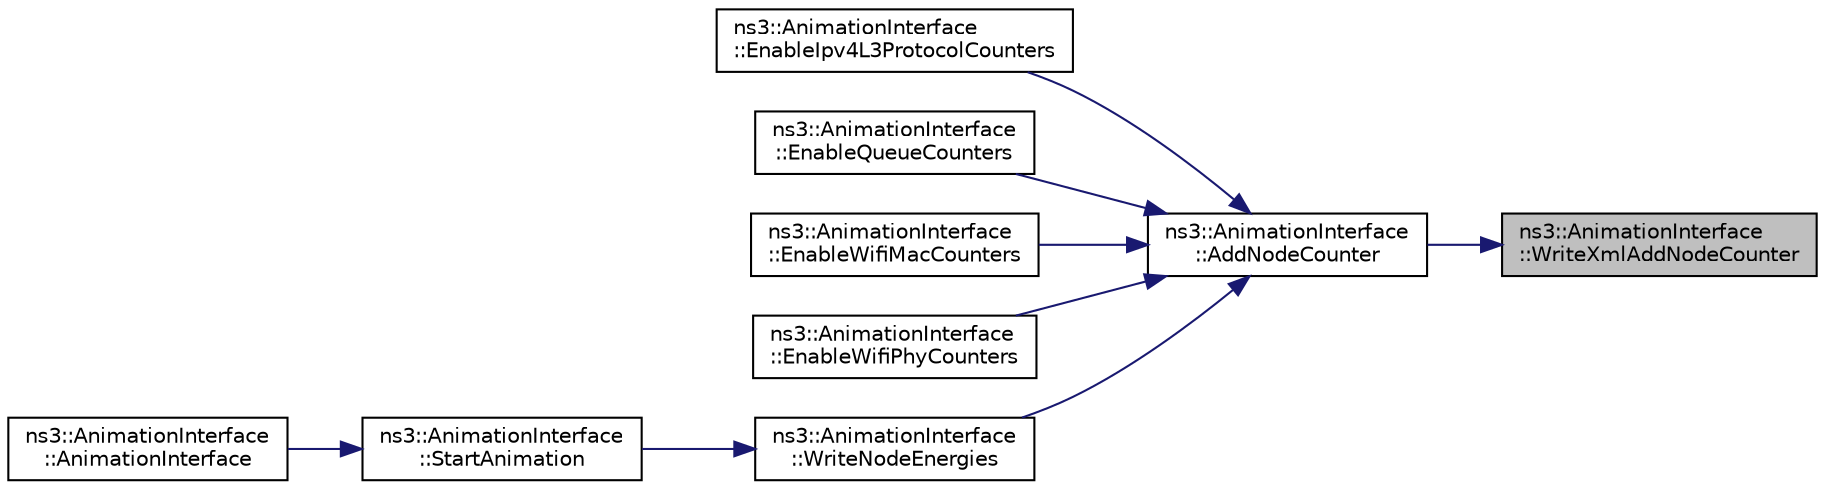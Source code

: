 digraph "ns3::AnimationInterface::WriteXmlAddNodeCounter"
{
 // LATEX_PDF_SIZE
  edge [fontname="Helvetica",fontsize="10",labelfontname="Helvetica",labelfontsize="10"];
  node [fontname="Helvetica",fontsize="10",shape=record];
  rankdir="RL";
  Node1 [label="ns3::AnimationInterface\l::WriteXmlAddNodeCounter",height=0.2,width=0.4,color="black", fillcolor="grey75", style="filled", fontcolor="black",tooltip="Write XML add node counter function."];
  Node1 -> Node2 [dir="back",color="midnightblue",fontsize="10",style="solid",fontname="Helvetica"];
  Node2 [label="ns3::AnimationInterface\l::AddNodeCounter",height=0.2,width=0.4,color="black", fillcolor="white", style="filled",URL="$classns3_1_1_animation_interface.html#a09a8ba111fec10ad13f1d6ea6b5f71a1",tooltip="Setup a node counter."];
  Node2 -> Node3 [dir="back",color="midnightblue",fontsize="10",style="solid",fontname="Helvetica"];
  Node3 [label="ns3::AnimationInterface\l::EnableIpv4L3ProtocolCounters",height=0.2,width=0.4,color="black", fillcolor="white", style="filled",URL="$classns3_1_1_animation_interface.html#a4c348971ef3ec69828cf81ecb6dea2c4",tooltip="Enable tracking of Ipv4 L3 Protocol Counters such as Tx, Rx, Drop."];
  Node2 -> Node4 [dir="back",color="midnightblue",fontsize="10",style="solid",fontname="Helvetica"];
  Node4 [label="ns3::AnimationInterface\l::EnableQueueCounters",height=0.2,width=0.4,color="black", fillcolor="white", style="filled",URL="$classns3_1_1_animation_interface.html#ae521d5b7b73a3dbc990d8660a2f978a9",tooltip="Enable tracking of Queue Counters such as Enqueue, Dequeue, Queue Drops."];
  Node2 -> Node5 [dir="back",color="midnightblue",fontsize="10",style="solid",fontname="Helvetica"];
  Node5 [label="ns3::AnimationInterface\l::EnableWifiMacCounters",height=0.2,width=0.4,color="black", fillcolor="white", style="filled",URL="$classns3_1_1_animation_interface.html#aa3c65722df896f7ebd0543bbe8d8be4b",tooltip="Enable tracking of Wifi Mac Counters such as Tx, TxDrop, Rx, RxDrop."];
  Node2 -> Node6 [dir="back",color="midnightblue",fontsize="10",style="solid",fontname="Helvetica"];
  Node6 [label="ns3::AnimationInterface\l::EnableWifiPhyCounters",height=0.2,width=0.4,color="black", fillcolor="white", style="filled",URL="$classns3_1_1_animation_interface.html#a9e0e3d4c754d00f9f2030a35a664ee26",tooltip="Enable tracking of Wifi Phy Counters such as TxDrop, RxDrop."];
  Node2 -> Node7 [dir="back",color="midnightblue",fontsize="10",style="solid",fontname="Helvetica"];
  Node7 [label="ns3::AnimationInterface\l::WriteNodeEnergies",height=0.2,width=0.4,color="black", fillcolor="white", style="filled",URL="$classns3_1_1_animation_interface.html#a8a7475d05d49943291911223cc4d4276",tooltip="Write node energies function."];
  Node7 -> Node8 [dir="back",color="midnightblue",fontsize="10",style="solid",fontname="Helvetica"];
  Node8 [label="ns3::AnimationInterface\l::StartAnimation",height=0.2,width=0.4,color="black", fillcolor="white", style="filled",URL="$classns3_1_1_animation_interface.html#aed28bace6b97494e11179766449bb442",tooltip="Start animation function."];
  Node8 -> Node9 [dir="back",color="midnightblue",fontsize="10",style="solid",fontname="Helvetica"];
  Node9 [label="ns3::AnimationInterface\l::AnimationInterface",height=0.2,width=0.4,color="black", fillcolor="white", style="filled",URL="$classns3_1_1_animation_interface.html#a88af7da6eb605ec7e9d8cb3fcc8a6466",tooltip="Constructor."];
}
